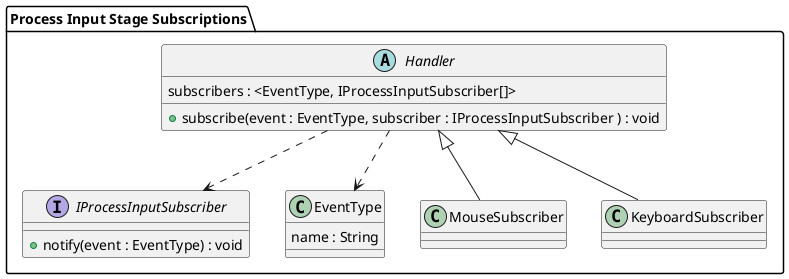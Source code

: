 @startuml
package "Process Input Stage Subscriptions" {
  interface IProcessInputSubscriber {
    +notify(event : EventType) : void
  }

  class EventType {
    name : String
  }

  abstract class Handler {
    subscribers : <EventType, IProcessInputSubscriber[]>
    +subscribe(event : EventType, subscriber : IProcessInputSubscriber ) : void
  }
  Handler ..> EventType 
  Handler ..> IProcessInputSubscriber
  Handler <|-- MouseSubscriber
  Handler <|-- KeyboardSubscriber
}
@enduml
